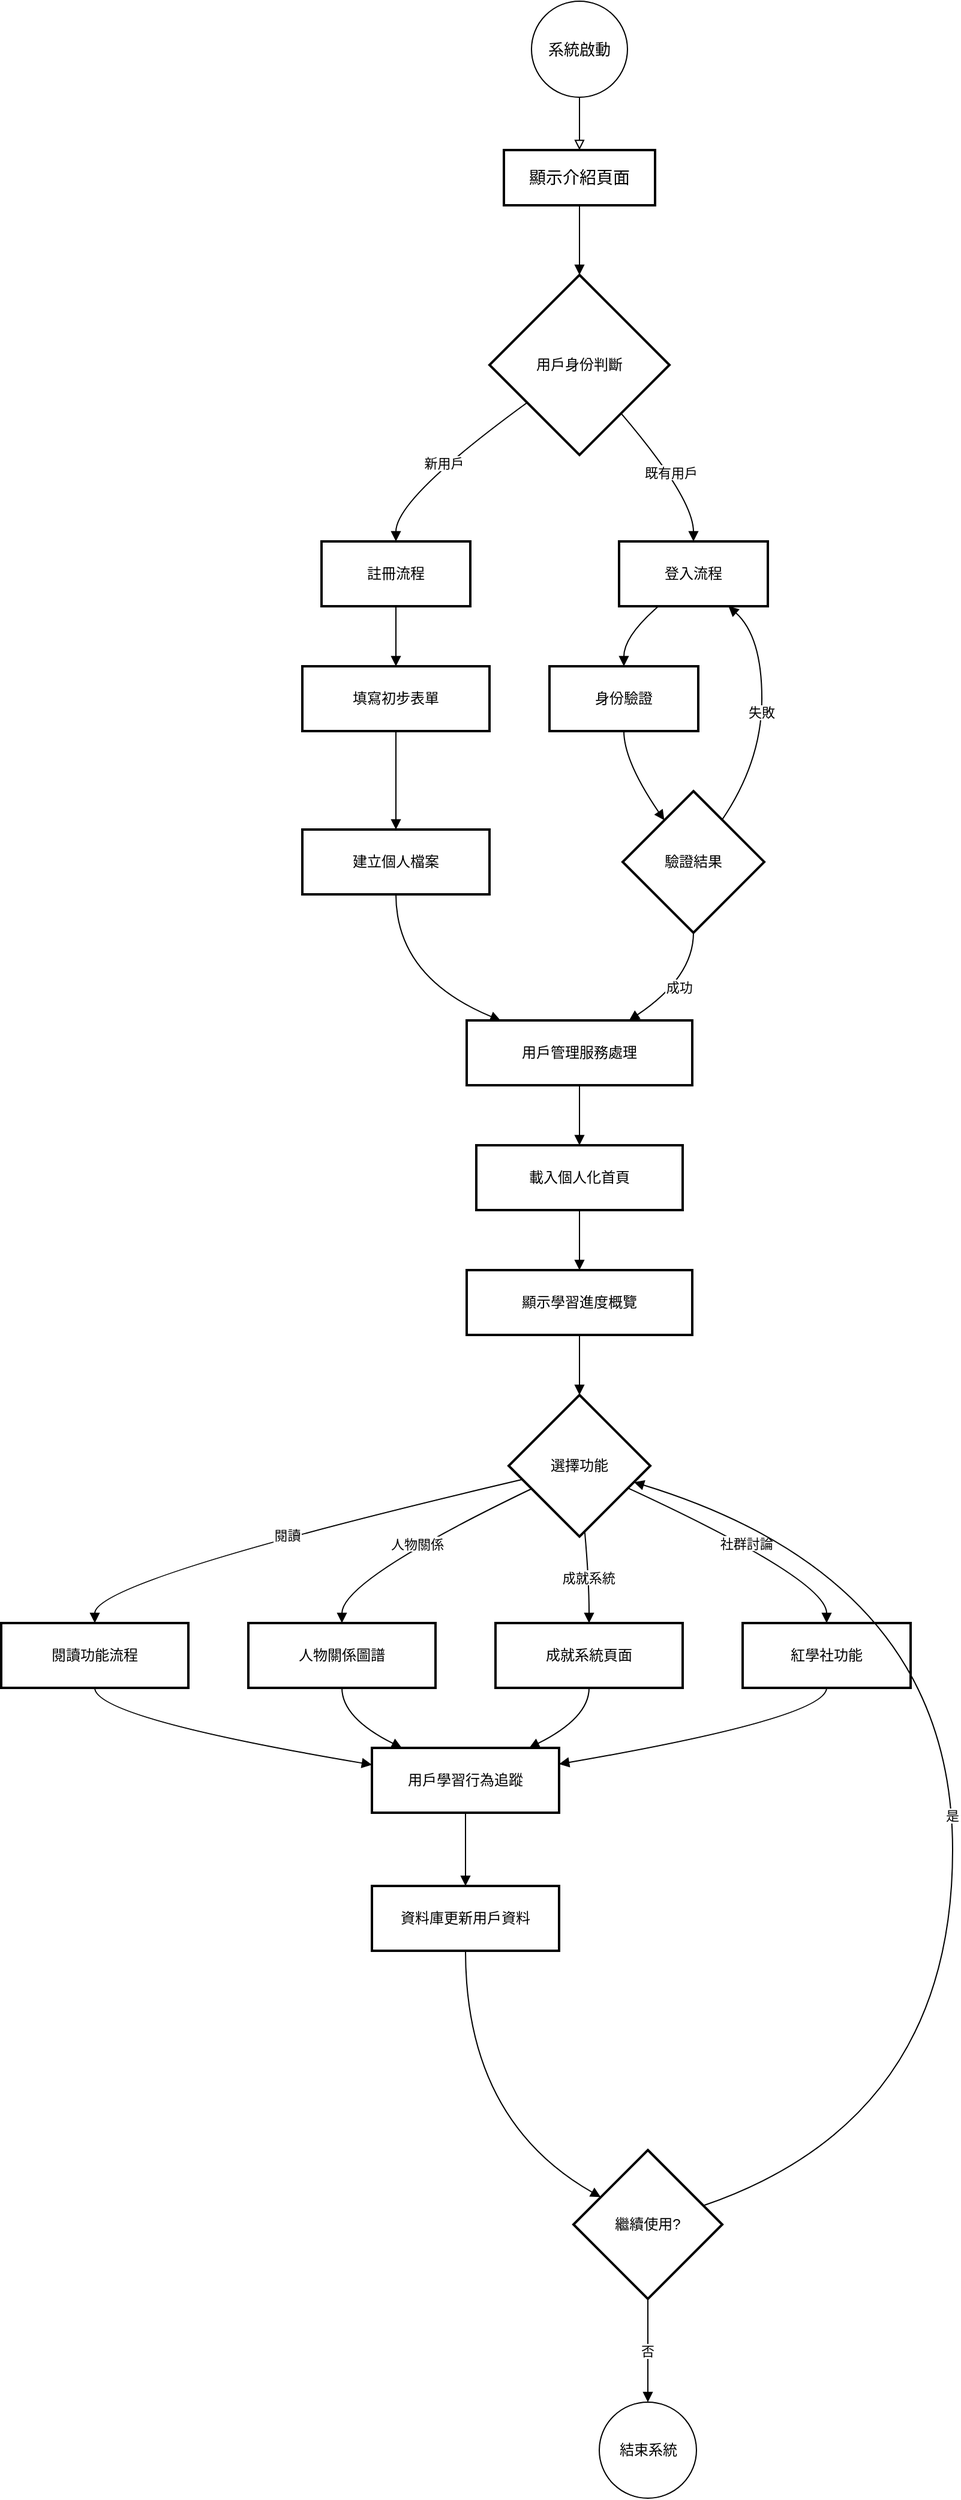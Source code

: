 <mxfile version="27.1.1">
  <diagram name="Page-1" id="kvSpXP5YtNpuujaqsHah">
    <mxGraphModel dx="1042" dy="527" grid="1" gridSize="10" guides="1" tooltips="1" connect="1" arrows="1" fold="1" page="1" pageScale="1" pageWidth="827" pageHeight="1169" math="0" shadow="0">
      <root>
        <mxCell id="0" />
        <mxCell id="1" parent="0" />
        <mxCell id="rHQZIwRg0L-bGv6IgCnG-2" value="顯示介紹頁面" style="whiteSpace=wrap;strokeWidth=2;fontSize=14;" vertex="1" parent="1">
          <mxGeometry x="439" y="124" width="126" height="46" as="geometry" />
        </mxCell>
        <mxCell id="rHQZIwRg0L-bGv6IgCnG-3" value="用戶身份判斷" style="rhombus;strokeWidth=2;whiteSpace=wrap;" vertex="1" parent="1">
          <mxGeometry x="427" y="228" width="150" height="150" as="geometry" />
        </mxCell>
        <mxCell id="rHQZIwRg0L-bGv6IgCnG-4" value="註冊流程" style="whiteSpace=wrap;strokeWidth=2;" vertex="1" parent="1">
          <mxGeometry x="287" y="450" width="124" height="54" as="geometry" />
        </mxCell>
        <mxCell id="rHQZIwRg0L-bGv6IgCnG-5" value="登入流程" style="whiteSpace=wrap;strokeWidth=2;" vertex="1" parent="1">
          <mxGeometry x="535" y="450" width="124" height="54" as="geometry" />
        </mxCell>
        <mxCell id="rHQZIwRg0L-bGv6IgCnG-6" value="填寫初步表單" style="whiteSpace=wrap;strokeWidth=2;" vertex="1" parent="1">
          <mxGeometry x="271" y="554" width="156" height="54" as="geometry" />
        </mxCell>
        <mxCell id="rHQZIwRg0L-bGv6IgCnG-7" value="建立個人檔案" style="whiteSpace=wrap;strokeWidth=2;" vertex="1" parent="1">
          <mxGeometry x="271" y="690" width="156" height="54" as="geometry" />
        </mxCell>
        <mxCell id="rHQZIwRg0L-bGv6IgCnG-8" value="用戶管理服務處理" style="whiteSpace=wrap;strokeWidth=2;" vertex="1" parent="1">
          <mxGeometry x="408" y="849" width="188" height="54" as="geometry" />
        </mxCell>
        <mxCell id="rHQZIwRg0L-bGv6IgCnG-9" value="身份驗證" style="whiteSpace=wrap;strokeWidth=2;" vertex="1" parent="1">
          <mxGeometry x="477" y="554" width="124" height="54" as="geometry" />
        </mxCell>
        <mxCell id="rHQZIwRg0L-bGv6IgCnG-10" value="驗證結果" style="rhombus;strokeWidth=2;whiteSpace=wrap;" vertex="1" parent="1">
          <mxGeometry x="538" y="658" width="118" height="118" as="geometry" />
        </mxCell>
        <mxCell id="rHQZIwRg0L-bGv6IgCnG-11" value="載入個人化首頁" style="whiteSpace=wrap;strokeWidth=2;" vertex="1" parent="1">
          <mxGeometry x="416" y="953" width="172" height="54" as="geometry" />
        </mxCell>
        <mxCell id="rHQZIwRg0L-bGv6IgCnG-12" value="顯示學習進度概覽" style="whiteSpace=wrap;strokeWidth=2;" vertex="1" parent="1">
          <mxGeometry x="408" y="1057" width="188" height="54" as="geometry" />
        </mxCell>
        <mxCell id="rHQZIwRg0L-bGv6IgCnG-13" value="選擇功能" style="rhombus;strokeWidth=2;whiteSpace=wrap;" vertex="1" parent="1">
          <mxGeometry x="443" y="1161" width="118" height="118" as="geometry" />
        </mxCell>
        <mxCell id="rHQZIwRg0L-bGv6IgCnG-14" value="閱讀功能流程" style="whiteSpace=wrap;strokeWidth=2;" vertex="1" parent="1">
          <mxGeometry x="20" y="1351" width="156" height="54" as="geometry" />
        </mxCell>
        <mxCell id="rHQZIwRg0L-bGv6IgCnG-15" value="人物關係圖譜" style="whiteSpace=wrap;strokeWidth=2;" vertex="1" parent="1">
          <mxGeometry x="226" y="1351" width="156" height="54" as="geometry" />
        </mxCell>
        <mxCell id="rHQZIwRg0L-bGv6IgCnG-16" value="成就系統頁面" style="whiteSpace=wrap;strokeWidth=2;" vertex="1" parent="1">
          <mxGeometry x="432" y="1351" width="156" height="54" as="geometry" />
        </mxCell>
        <mxCell id="rHQZIwRg0L-bGv6IgCnG-17" value="紅學社功能" style="whiteSpace=wrap;strokeWidth=2;" vertex="1" parent="1">
          <mxGeometry x="638" y="1351" width="140" height="54" as="geometry" />
        </mxCell>
        <mxCell id="rHQZIwRg0L-bGv6IgCnG-18" value="用戶學習行為追蹤" style="whiteSpace=wrap;strokeWidth=2;" vertex="1" parent="1">
          <mxGeometry x="329" y="1455" width="156" height="54" as="geometry" />
        </mxCell>
        <mxCell id="rHQZIwRg0L-bGv6IgCnG-20" value="資料庫更新用戶資料" style="whiteSpace=wrap;strokeWidth=2;" vertex="1" parent="1">
          <mxGeometry x="329" y="1570" width="156" height="54" as="geometry" />
        </mxCell>
        <mxCell id="rHQZIwRg0L-bGv6IgCnG-21" value="繼續使用?" style="rhombus;strokeWidth=2;whiteSpace=wrap;" vertex="1" parent="1">
          <mxGeometry x="497" y="1790" width="124" height="124" as="geometry" />
        </mxCell>
        <mxCell id="rHQZIwRg0L-bGv6IgCnG-23" value="" style="curved=1;startArrow=none;endArrow=block;exitX=0.5;exitY=1;entryX=0.5;entryY=0;rounded=0;exitDx=0;exitDy=0;endFill=0;" edge="1" parent="1" source="rHQZIwRg0L-bGv6IgCnG-110" target="rHQZIwRg0L-bGv6IgCnG-2">
          <mxGeometry relative="1" as="geometry">
            <Array as="points" />
            <mxPoint x="502" y="74" as="sourcePoint" />
          </mxGeometry>
        </mxCell>
        <mxCell id="rHQZIwRg0L-bGv6IgCnG-24" value="" style="curved=1;startArrow=none;endArrow=block;exitX=0.5;exitY=1;entryX=0.5;entryY=0;rounded=0;" edge="1" parent="1" source="rHQZIwRg0L-bGv6IgCnG-2" target="rHQZIwRg0L-bGv6IgCnG-3">
          <mxGeometry relative="1" as="geometry">
            <Array as="points" />
          </mxGeometry>
        </mxCell>
        <mxCell id="rHQZIwRg0L-bGv6IgCnG-25" value="新用戶" style="curved=1;startArrow=none;endArrow=block;exitX=0;exitY=0.86;entryX=0.5;entryY=0.01;rounded=0;" edge="1" parent="1" source="rHQZIwRg0L-bGv6IgCnG-3" target="rHQZIwRg0L-bGv6IgCnG-4">
          <mxGeometry relative="1" as="geometry">
            <Array as="points">
              <mxPoint x="349" y="414" />
            </Array>
          </mxGeometry>
        </mxCell>
        <mxCell id="rHQZIwRg0L-bGv6IgCnG-26" value="既有用戶" style="curved=1;startArrow=none;endArrow=block;exitX=0.93;exitY=1;entryX=0.5;entryY=0.01;rounded=0;" edge="1" parent="1" source="rHQZIwRg0L-bGv6IgCnG-3" target="rHQZIwRg0L-bGv6IgCnG-5">
          <mxGeometry relative="1" as="geometry">
            <Array as="points">
              <mxPoint x="597" y="414" />
            </Array>
          </mxGeometry>
        </mxCell>
        <mxCell id="rHQZIwRg0L-bGv6IgCnG-27" value="" style="curved=1;startArrow=none;endArrow=block;exitX=0.5;exitY=1.01;entryX=0.5;entryY=0.01;rounded=0;" edge="1" parent="1" source="rHQZIwRg0L-bGv6IgCnG-4" target="rHQZIwRg0L-bGv6IgCnG-6">
          <mxGeometry relative="1" as="geometry">
            <Array as="points" />
          </mxGeometry>
        </mxCell>
        <mxCell id="rHQZIwRg0L-bGv6IgCnG-28" value="" style="curved=1;startArrow=none;endArrow=block;exitX=0.5;exitY=1.01;entryX=0.5;entryY=0.01;rounded=0;" edge="1" parent="1" source="rHQZIwRg0L-bGv6IgCnG-6" target="rHQZIwRg0L-bGv6IgCnG-7">
          <mxGeometry relative="1" as="geometry">
            <Array as="points" />
          </mxGeometry>
        </mxCell>
        <mxCell id="rHQZIwRg0L-bGv6IgCnG-29" value="" style="curved=1;startArrow=none;endArrow=block;exitX=0.5;exitY=1.01;entryX=0.15;entryY=0;rounded=0;" edge="1" parent="1" source="rHQZIwRg0L-bGv6IgCnG-7" target="rHQZIwRg0L-bGv6IgCnG-8">
          <mxGeometry relative="1" as="geometry">
            <Array as="points">
              <mxPoint x="349" y="813" />
            </Array>
          </mxGeometry>
        </mxCell>
        <mxCell id="rHQZIwRg0L-bGv6IgCnG-30" value="" style="curved=1;startArrow=none;endArrow=block;exitX=0.26;exitY=1.01;entryX=0.5;entryY=0.01;rounded=0;" edge="1" parent="1" source="rHQZIwRg0L-bGv6IgCnG-5" target="rHQZIwRg0L-bGv6IgCnG-9">
          <mxGeometry relative="1" as="geometry">
            <Array as="points">
              <mxPoint x="539" y="529" />
            </Array>
          </mxGeometry>
        </mxCell>
        <mxCell id="rHQZIwRg0L-bGv6IgCnG-31" value="" style="curved=1;startArrow=none;endArrow=block;exitX=0.5;exitY=1.01;entryX=0.15;entryY=0;rounded=0;" edge="1" parent="1" source="rHQZIwRg0L-bGv6IgCnG-9" target="rHQZIwRg0L-bGv6IgCnG-10">
          <mxGeometry relative="1" as="geometry">
            <Array as="points">
              <mxPoint x="539" y="633" />
            </Array>
          </mxGeometry>
        </mxCell>
        <mxCell id="rHQZIwRg0L-bGv6IgCnG-32" value="成功" style="curved=1;startArrow=none;endArrow=block;exitX=0.5;exitY=1;entryX=0.72;entryY=0;rounded=0;" edge="1" parent="1" source="rHQZIwRg0L-bGv6IgCnG-10" target="rHQZIwRg0L-bGv6IgCnG-8">
          <mxGeometry relative="1" as="geometry">
            <Array as="points">
              <mxPoint x="597" y="813" />
            </Array>
          </mxGeometry>
        </mxCell>
        <mxCell id="rHQZIwRg0L-bGv6IgCnG-33" value="失敗" style="curved=1;startArrow=none;endArrow=block;exitX=0.84;exitY=0;entryX=0.74;entryY=1.01;rounded=0;" edge="1" parent="1" source="rHQZIwRg0L-bGv6IgCnG-10" target="rHQZIwRg0L-bGv6IgCnG-5">
          <mxGeometry relative="1" as="geometry">
            <Array as="points">
              <mxPoint x="654" y="633" />
              <mxPoint x="654" y="529" />
            </Array>
          </mxGeometry>
        </mxCell>
        <mxCell id="rHQZIwRg0L-bGv6IgCnG-34" value="" style="curved=1;startArrow=none;endArrow=block;exitX=0.5;exitY=1;entryX=0.5;entryY=0;rounded=0;" edge="1" parent="1" source="rHQZIwRg0L-bGv6IgCnG-8" target="rHQZIwRg0L-bGv6IgCnG-11">
          <mxGeometry relative="1" as="geometry">
            <Array as="points" />
          </mxGeometry>
        </mxCell>
        <mxCell id="rHQZIwRg0L-bGv6IgCnG-35" value="" style="curved=1;startArrow=none;endArrow=block;exitX=0.5;exitY=1;entryX=0.5;entryY=0;rounded=0;" edge="1" parent="1" source="rHQZIwRg0L-bGv6IgCnG-11" target="rHQZIwRg0L-bGv6IgCnG-12">
          <mxGeometry relative="1" as="geometry">
            <Array as="points" />
          </mxGeometry>
        </mxCell>
        <mxCell id="rHQZIwRg0L-bGv6IgCnG-36" value="" style="curved=1;startArrow=none;endArrow=block;exitX=0.5;exitY=1;entryX=0.5;entryY=0;rounded=0;" edge="1" parent="1" source="rHQZIwRg0L-bGv6IgCnG-12" target="rHQZIwRg0L-bGv6IgCnG-13">
          <mxGeometry relative="1" as="geometry">
            <Array as="points" />
          </mxGeometry>
        </mxCell>
        <mxCell id="rHQZIwRg0L-bGv6IgCnG-37" value="閱讀" style="curved=1;startArrow=none;endArrow=block;exitX=0;exitY=0.62;entryX=0.5;entryY=0;rounded=0;" edge="1" parent="1" source="rHQZIwRg0L-bGv6IgCnG-13" target="rHQZIwRg0L-bGv6IgCnG-14">
          <mxGeometry relative="1" as="geometry">
            <Array as="points">
              <mxPoint x="98" y="1315" />
            </Array>
          </mxGeometry>
        </mxCell>
        <mxCell id="rHQZIwRg0L-bGv6IgCnG-38" value="人物關係" style="curved=1;startArrow=none;endArrow=block;exitX=0;exitY=0.74;entryX=0.5;entryY=0;rounded=0;" edge="1" parent="1" source="rHQZIwRg0L-bGv6IgCnG-13" target="rHQZIwRg0L-bGv6IgCnG-15">
          <mxGeometry relative="1" as="geometry">
            <Array as="points">
              <mxPoint x="304" y="1315" />
            </Array>
          </mxGeometry>
        </mxCell>
        <mxCell id="rHQZIwRg0L-bGv6IgCnG-39" value="成就系統" style="curved=1;startArrow=none;endArrow=block;exitX=0.54;exitY=1;entryX=0.5;entryY=0;rounded=0;" edge="1" parent="1" source="rHQZIwRg0L-bGv6IgCnG-13" target="rHQZIwRg0L-bGv6IgCnG-16">
          <mxGeometry relative="1" as="geometry">
            <Array as="points">
              <mxPoint x="510" y="1315" />
            </Array>
          </mxGeometry>
        </mxCell>
        <mxCell id="rHQZIwRg0L-bGv6IgCnG-40" value="社群討論" style="curved=1;startArrow=none;endArrow=block;exitX=1;exitY=0.73;entryX=0.5;entryY=0;rounded=0;" edge="1" parent="1" source="rHQZIwRg0L-bGv6IgCnG-13" target="rHQZIwRg0L-bGv6IgCnG-17">
          <mxGeometry relative="1" as="geometry">
            <Array as="points">
              <mxPoint x="708" y="1315" />
            </Array>
          </mxGeometry>
        </mxCell>
        <mxCell id="rHQZIwRg0L-bGv6IgCnG-41" value="" style="curved=1;startArrow=none;endArrow=block;exitX=0.5;exitY=1;entryX=0;entryY=0.26;rounded=0;" edge="1" parent="1" source="rHQZIwRg0L-bGv6IgCnG-14" target="rHQZIwRg0L-bGv6IgCnG-18">
          <mxGeometry relative="1" as="geometry">
            <Array as="points">
              <mxPoint x="98" y="1430" />
            </Array>
          </mxGeometry>
        </mxCell>
        <mxCell id="rHQZIwRg0L-bGv6IgCnG-42" value="" style="curved=1;startArrow=none;endArrow=block;exitX=0.5;exitY=1;entryX=0.16;entryY=0;rounded=0;" edge="1" parent="1" source="rHQZIwRg0L-bGv6IgCnG-15" target="rHQZIwRg0L-bGv6IgCnG-18">
          <mxGeometry relative="1" as="geometry">
            <Array as="points">
              <mxPoint x="304" y="1430" />
            </Array>
          </mxGeometry>
        </mxCell>
        <mxCell id="rHQZIwRg0L-bGv6IgCnG-43" value="" style="curved=1;startArrow=none;endArrow=block;exitX=0.5;exitY=1;entryX=0.84;entryY=0;rounded=0;" edge="1" parent="1" source="rHQZIwRg0L-bGv6IgCnG-16" target="rHQZIwRg0L-bGv6IgCnG-18">
          <mxGeometry relative="1" as="geometry">
            <Array as="points">
              <mxPoint x="510" y="1430" />
            </Array>
          </mxGeometry>
        </mxCell>
        <mxCell id="rHQZIwRg0L-bGv6IgCnG-44" value="" style="curved=1;startArrow=none;endArrow=block;exitX=0.5;exitY=1;entryX=1;entryY=0.25;rounded=0;" edge="1" parent="1" source="rHQZIwRg0L-bGv6IgCnG-17" target="rHQZIwRg0L-bGv6IgCnG-18">
          <mxGeometry relative="1" as="geometry">
            <Array as="points">
              <mxPoint x="708" y="1430" />
            </Array>
          </mxGeometry>
        </mxCell>
        <mxCell id="rHQZIwRg0L-bGv6IgCnG-45" value="" style="curved=1;startArrow=none;endArrow=block;exitX=0.5;exitY=1;entryX=0.5;entryY=0;rounded=0;entryDx=0;entryDy=0;" edge="1" parent="1" source="rHQZIwRg0L-bGv6IgCnG-18" target="rHQZIwRg0L-bGv6IgCnG-20">
          <mxGeometry relative="1" as="geometry">
            <Array as="points" />
            <mxPoint x="407" y="1582" as="targetPoint" />
          </mxGeometry>
        </mxCell>
        <mxCell id="rHQZIwRg0L-bGv6IgCnG-47" value="" style="curved=1;startArrow=none;endArrow=block;exitX=0.5;exitY=0.99;entryX=0;entryY=0.21;rounded=0;" edge="1" parent="1" source="rHQZIwRg0L-bGv6IgCnG-20" target="rHQZIwRg0L-bGv6IgCnG-21">
          <mxGeometry relative="1" as="geometry">
            <Array as="points">
              <mxPoint x="407" y="1765" />
            </Array>
          </mxGeometry>
        </mxCell>
        <mxCell id="rHQZIwRg0L-bGv6IgCnG-48" value="是" style="curved=1;startArrow=none;endArrow=block;exitX=1;exitY=0.33;entryX=1;entryY=0.65;rounded=0;" edge="1" parent="1" source="rHQZIwRg0L-bGv6IgCnG-21" target="rHQZIwRg0L-bGv6IgCnG-13">
          <mxGeometry relative="1" as="geometry">
            <Array as="points">
              <mxPoint x="813" y="1765" />
              <mxPoint x="813" y="1315" />
            </Array>
          </mxGeometry>
        </mxCell>
        <mxCell id="rHQZIwRg0L-bGv6IgCnG-49" value="否" style="curved=1;startArrow=none;endArrow=block;exitX=0.5;exitY=1;entryX=0.5;entryY=0;rounded=0;entryDx=0;entryDy=0;" edge="1" parent="1" source="rHQZIwRg0L-bGv6IgCnG-21" target="rHQZIwRg0L-bGv6IgCnG-109">
          <mxGeometry relative="1" as="geometry">
            <Array as="points" />
            <mxPoint x="559" y="1986" as="targetPoint" />
          </mxGeometry>
        </mxCell>
        <mxCell id="rHQZIwRg0L-bGv6IgCnG-109" value="結束系統" style="ellipse;whiteSpace=wrap;html=1;" vertex="1" parent="1">
          <mxGeometry x="518.5" y="2000" width="81" height="80" as="geometry" />
        </mxCell>
        <mxCell id="rHQZIwRg0L-bGv6IgCnG-110" value="&lt;font style=&quot;font-size: 13px;&quot;&gt;系統啟動&lt;/font&gt;" style="ellipse;whiteSpace=wrap;html=1;" vertex="1" parent="1">
          <mxGeometry x="462" width="80" height="80" as="geometry" />
        </mxCell>
      </root>
    </mxGraphModel>
  </diagram>
</mxfile>

